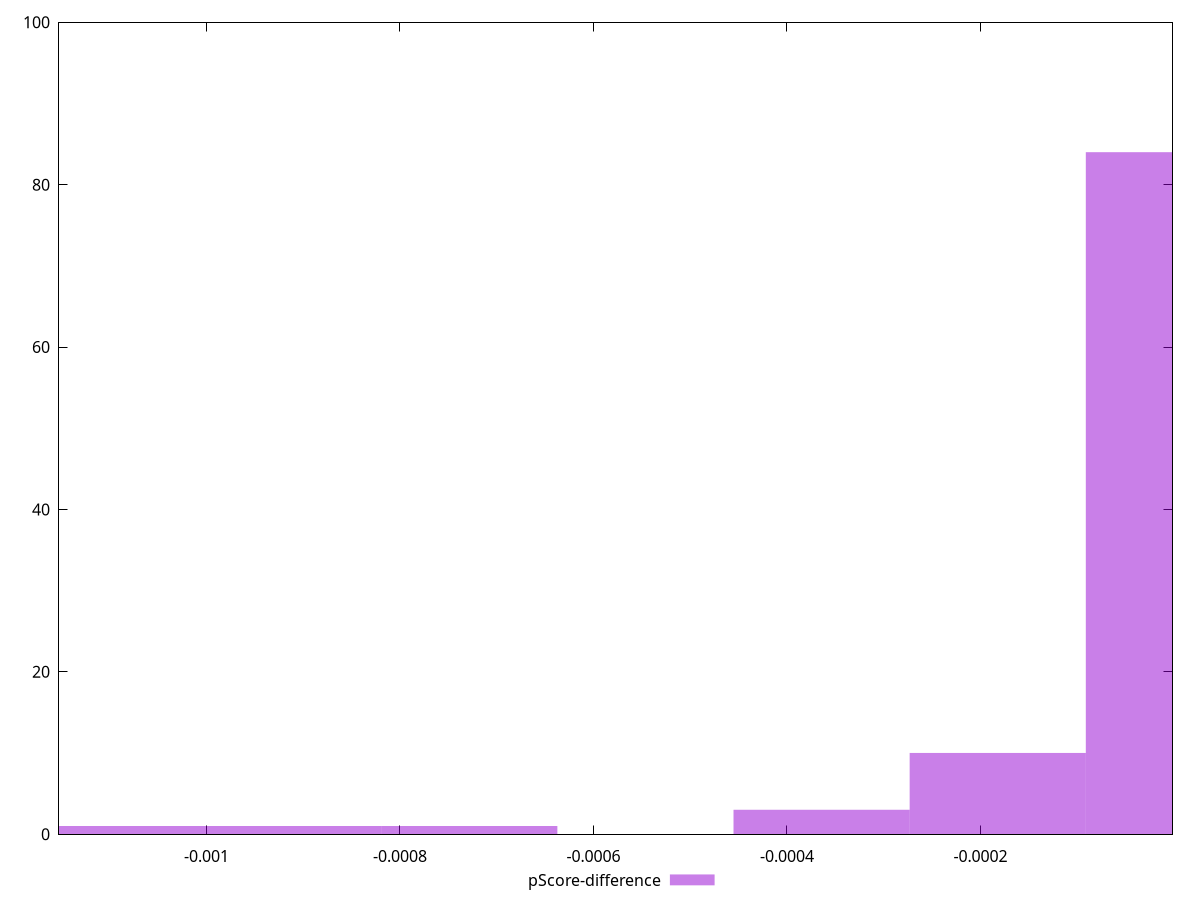 reset

$pScoreDifference <<EOF
0 84
-0.0009103857689806066 1
-0.0010924629227767278 1
-0.00018207715379612132 10
-0.00036415430759224263 3
-0.0007283086151844853 1
EOF

set key outside below
set boxwidth 0.00018207715379612132
set xrange [-0.0011524163161220624:-0.0000014285274294589811]
set yrange [0:100]
set trange [0:100]
set style fill transparent solid 0.5 noborder
set terminal svg size 640, 490 enhanced background rgb 'white'
set output "report_00017_2021-02-10T15-08-03.406Z/bootup-time/samples/pages+cached+noadtech+nomedia/pScore-difference/histogram.svg"

plot $pScoreDifference title "pScore-difference" with boxes

reset
